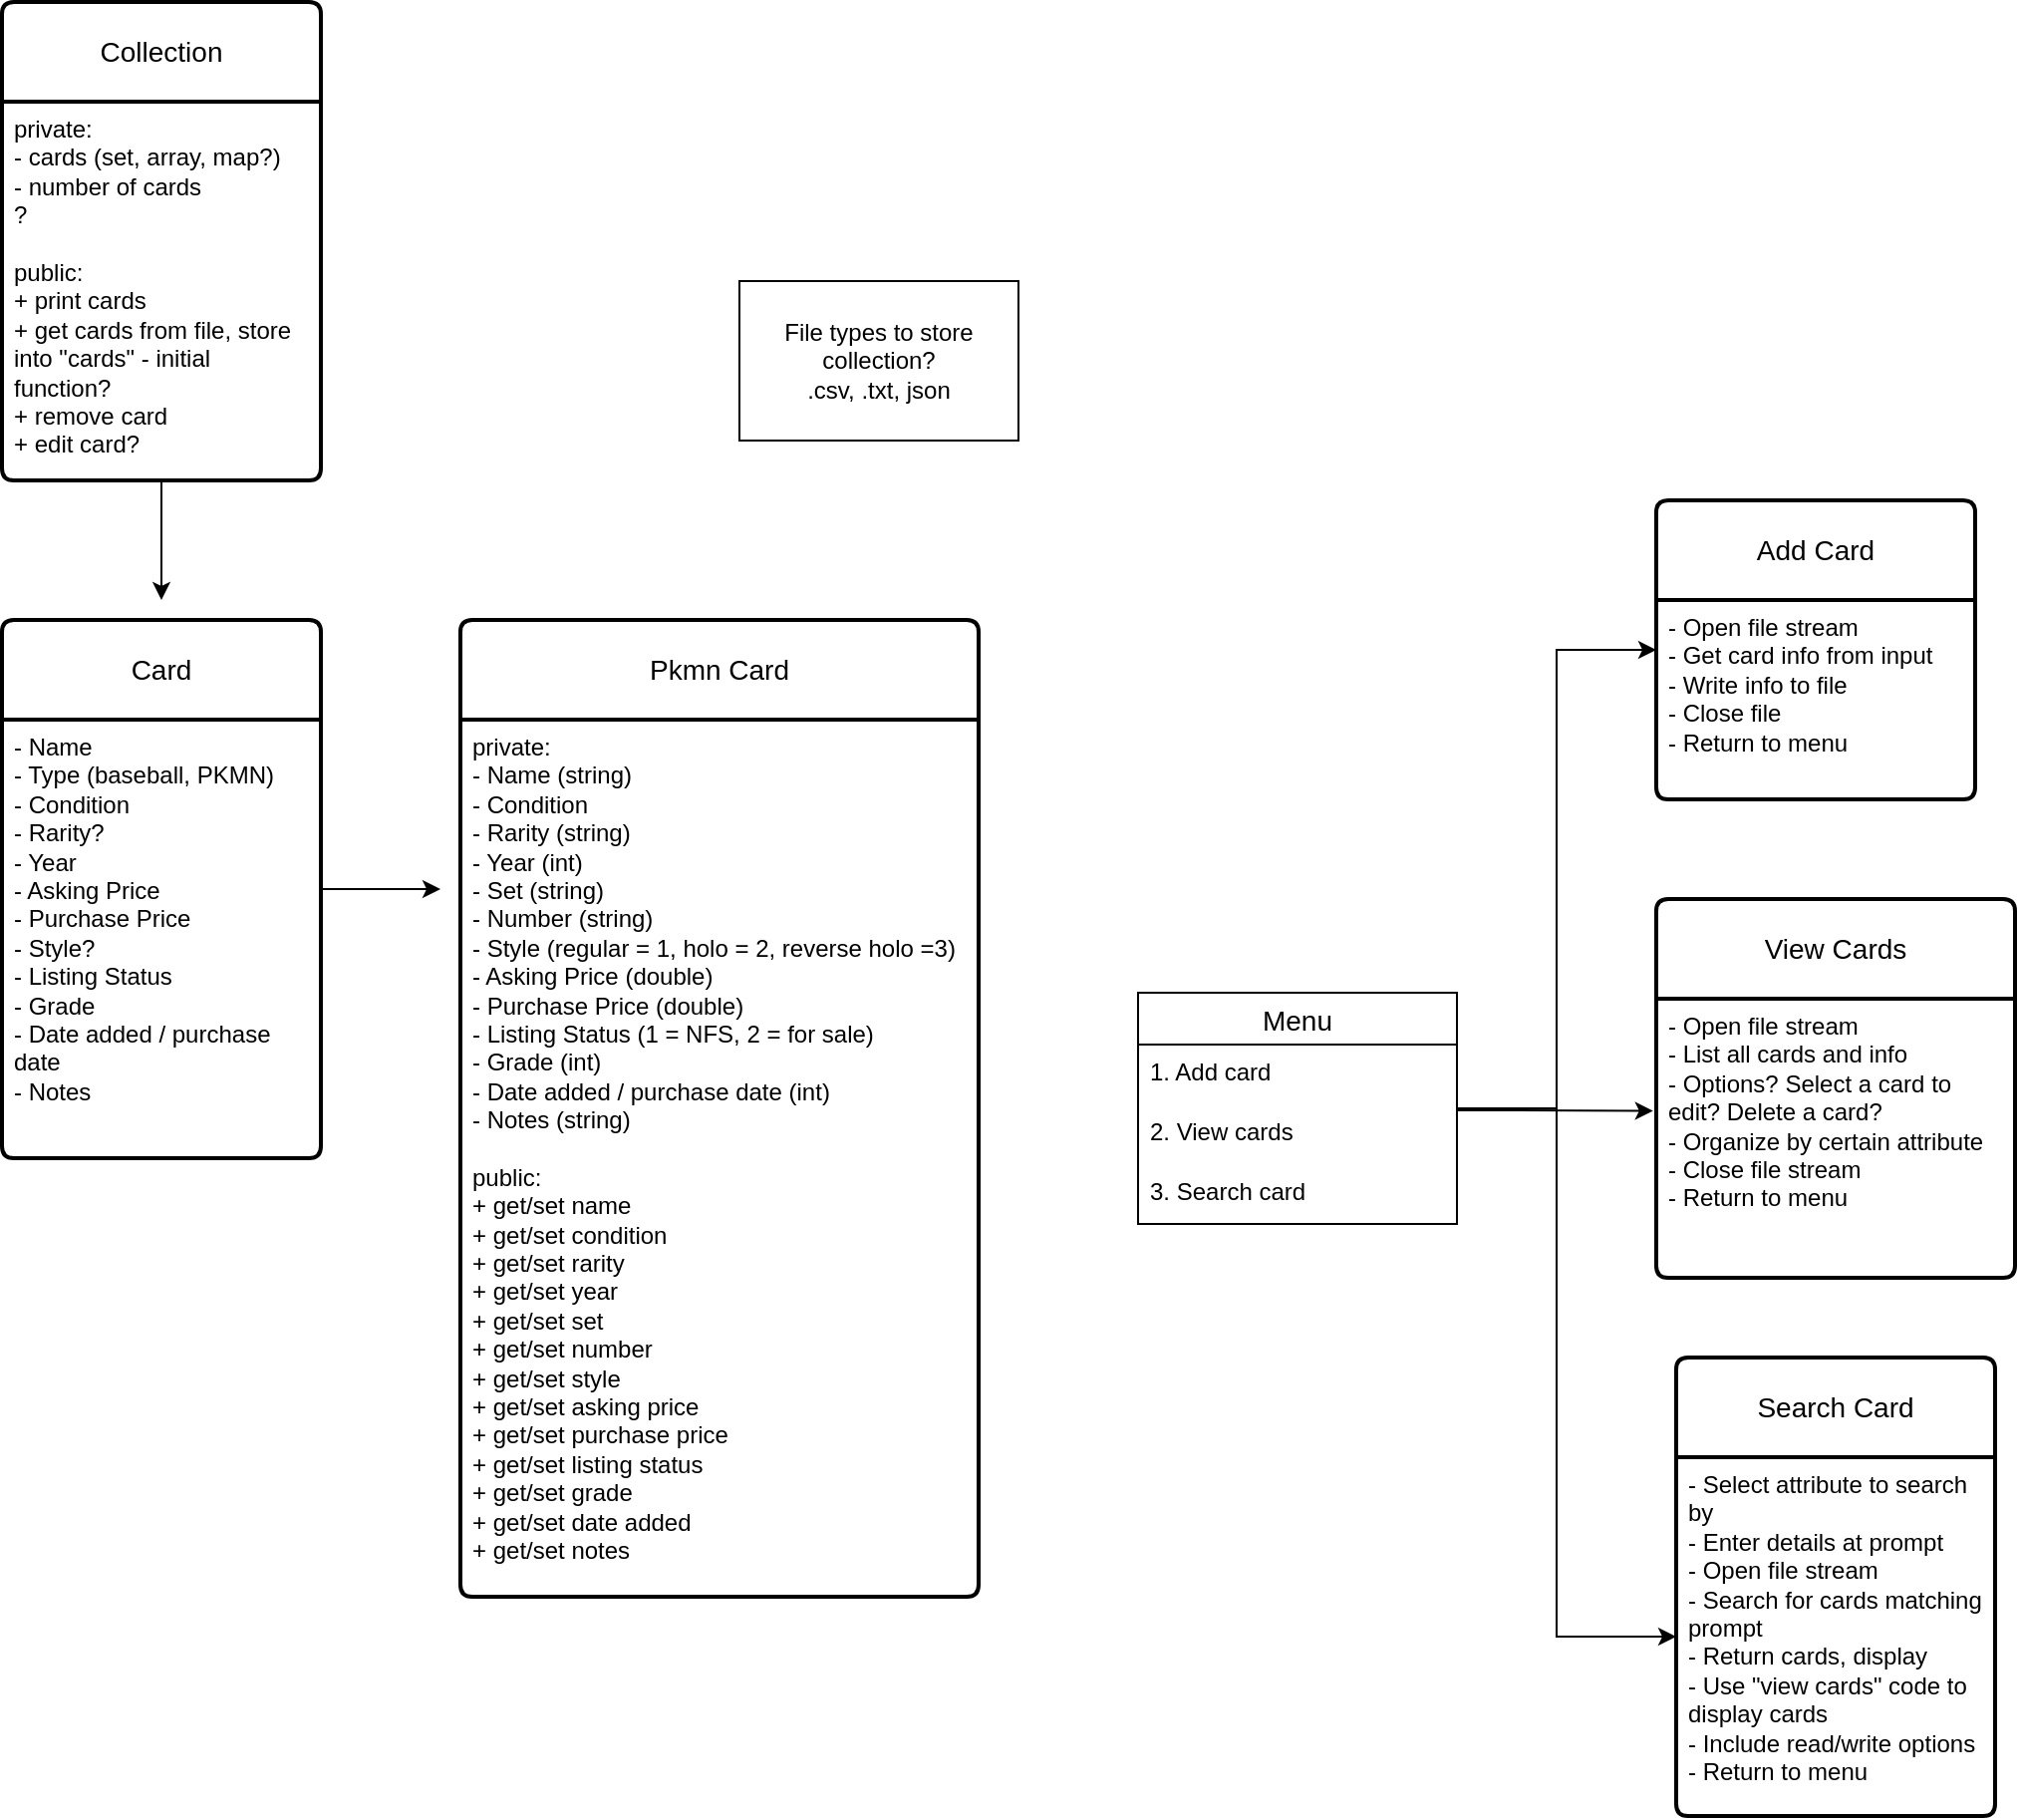<mxfile version="26.1.1">
  <diagram name="Page-1" id="TBWEaHZDqTqTLSFvn9rW">
    <mxGraphModel dx="1434" dy="1236" grid="1" gridSize="10" guides="1" tooltips="1" connect="1" arrows="1" fold="1" page="0" pageScale="1" pageWidth="850" pageHeight="1100" math="0" shadow="0">
      <root>
        <mxCell id="0" />
        <mxCell id="1" parent="0" />
        <mxCell id="VkHK6cN9bd1qnF7yUW9p-4" style="edgeStyle=orthogonalEdgeStyle;rounded=0;orthogonalLoop=1;jettySize=auto;html=1;" edge="1" parent="1" source="Hg8XZzx9IyjpiZ8rxDxT-1">
          <mxGeometry relative="1" as="geometry">
            <mxPoint x="230" y="365" as="targetPoint" />
          </mxGeometry>
        </mxCell>
        <mxCell id="Hg8XZzx9IyjpiZ8rxDxT-1" value="Card" style="swimlane;childLayout=stackLayout;horizontal=1;startSize=50;horizontalStack=0;rounded=1;fontSize=14;fontStyle=0;strokeWidth=2;resizeParent=0;resizeLast=1;shadow=0;dashed=0;align=center;arcSize=4;whiteSpace=wrap;html=1;" parent="1" vertex="1">
          <mxGeometry x="10" y="230" width="160" height="270" as="geometry">
            <mxRectangle x="220" y="90" width="70" height="50" as="alternateBounds" />
          </mxGeometry>
        </mxCell>
        <mxCell id="Hg8XZzx9IyjpiZ8rxDxT-2" value="- Name&lt;div&gt;- Type (baseball, PKMN)&lt;br&gt;&lt;div&gt;- Condition&lt;/div&gt;&lt;div&gt;- Rarity?&lt;/div&gt;&lt;div&gt;- Year&lt;/div&gt;&lt;div&gt;- Asking Price&lt;/div&gt;&lt;div&gt;- Purchase Price&lt;/div&gt;&lt;div&gt;- Style?&lt;/div&gt;&lt;div&gt;- Listing Status&lt;/div&gt;&lt;div&gt;- Grade&lt;/div&gt;&lt;div&gt;- Date added / purchase date&lt;/div&gt;&lt;div&gt;- Notes&lt;/div&gt;&lt;/div&gt;" style="align=left;strokeColor=none;fillColor=none;spacingLeft=4;spacingRight=4;fontSize=12;verticalAlign=top;resizable=0;rotatable=0;part=1;html=1;whiteSpace=wrap;" parent="Hg8XZzx9IyjpiZ8rxDxT-1" vertex="1">
          <mxGeometry y="50" width="160" height="220" as="geometry" />
        </mxCell>
        <mxCell id="Hg8XZzx9IyjpiZ8rxDxT-3" value="Pkmn Card" style="swimlane;childLayout=stackLayout;horizontal=1;startSize=50;horizontalStack=0;rounded=1;fontSize=14;fontStyle=0;strokeWidth=2;resizeParent=0;resizeLast=1;shadow=0;dashed=0;align=center;arcSize=4;whiteSpace=wrap;html=1;swimlaneLine=1;gradientColor=none;glass=0;" parent="1" vertex="1">
          <mxGeometry x="240" y="230" width="260" height="490" as="geometry">
            <mxRectangle x="220" y="230" width="70" height="50" as="alternateBounds" />
          </mxGeometry>
        </mxCell>
        <mxCell id="Hg8XZzx9IyjpiZ8rxDxT-4" value="&lt;div&gt;private:&lt;/div&gt;- Name (string)&lt;div&gt;- Condition&lt;br&gt;&lt;div&gt;- Rarity (string)&lt;/div&gt;&lt;div&gt;- Year (int)&lt;/div&gt;&lt;div&gt;- Set (string)&lt;/div&gt;&lt;div&gt;- Number (string)&lt;/div&gt;&lt;div&gt;- Style (regular = 1, holo = 2, reverse holo =3)&lt;/div&gt;&lt;div&gt;- Asking Price (double)&lt;/div&gt;&lt;div&gt;- Purchase Price (double)&lt;/div&gt;&lt;div&gt;- Listing Status (1 = NFS, 2 = for sale)&lt;/div&gt;&lt;div&gt;- Grade (int)&lt;/div&gt;&lt;div&gt;- Date added / purchase date (int)&lt;/div&gt;&lt;div&gt;- Notes (string)&lt;/div&gt;&lt;div&gt;&lt;br&gt;&lt;/div&gt;&lt;/div&gt;&lt;div&gt;public:&lt;/div&gt;&lt;div&gt;+ get/set name&lt;/div&gt;&lt;div&gt;+ get/set condition&lt;/div&gt;&lt;div&gt;+ get/set rarity&lt;/div&gt;&lt;div&gt;+ get/set year&lt;/div&gt;&lt;div&gt;+ get/set set&lt;/div&gt;&lt;div&gt;+ get/set number&lt;/div&gt;&lt;div&gt;+ get/set style&lt;/div&gt;&lt;div&gt;+ get/set asking price&lt;/div&gt;&lt;div&gt;+ get/set purchase price&lt;/div&gt;&lt;div&gt;+ get/set listing status&lt;/div&gt;&lt;div&gt;+ get/set grade&lt;/div&gt;&lt;div&gt;+ get/set date added&lt;/div&gt;&lt;div&gt;+ get/set notes&lt;/div&gt;" style="align=left;strokeColor=none;fillColor=none;spacingLeft=4;spacingRight=4;fontSize=12;verticalAlign=top;resizable=0;rotatable=0;part=1;html=1;whiteSpace=wrap;" parent="Hg8XZzx9IyjpiZ8rxDxT-3" vertex="1">
          <mxGeometry y="50" width="260" height="440" as="geometry" />
        </mxCell>
        <mxCell id="Hg8XZzx9IyjpiZ8rxDxT-24" style="edgeStyle=orthogonalEdgeStyle;rounded=0;orthogonalLoop=1;jettySize=auto;html=1;entryX=0;entryY=0.25;entryDx=0;entryDy=0;" parent="1" source="Hg8XZzx9IyjpiZ8rxDxT-5" target="Hg8XZzx9IyjpiZ8rxDxT-19" edge="1">
          <mxGeometry relative="1" as="geometry" />
        </mxCell>
        <mxCell id="Hg8XZzx9IyjpiZ8rxDxT-26" style="edgeStyle=orthogonalEdgeStyle;rounded=0;orthogonalLoop=1;jettySize=auto;html=1;entryX=0;entryY=0.5;entryDx=0;entryDy=0;" parent="1" source="Hg8XZzx9IyjpiZ8rxDxT-5" target="Hg8XZzx9IyjpiZ8rxDxT-23" edge="1">
          <mxGeometry relative="1" as="geometry">
            <Array as="points">
              <mxPoint x="790" y="475" />
              <mxPoint x="790" y="740" />
            </Array>
          </mxGeometry>
        </mxCell>
        <mxCell id="Hg8XZzx9IyjpiZ8rxDxT-5" value="Menu" style="swimlane;fontStyle=0;childLayout=stackLayout;horizontal=1;startSize=26;horizontalStack=0;resizeParent=1;resizeParentMax=0;resizeLast=0;collapsible=1;marginBottom=0;align=center;fontSize=14;" parent="1" vertex="1">
          <mxGeometry x="580" y="417" width="160" height="116" as="geometry">
            <mxRectangle x="670" y="384" width="80" height="30" as="alternateBounds" />
          </mxGeometry>
        </mxCell>
        <mxCell id="Hg8XZzx9IyjpiZ8rxDxT-6" value="1. Add card" style="text;strokeColor=none;fillColor=none;spacingLeft=4;spacingRight=4;overflow=hidden;rotatable=0;points=[[0,0.5],[1,0.5]];portConstraint=eastwest;fontSize=12;whiteSpace=wrap;html=1;" parent="Hg8XZzx9IyjpiZ8rxDxT-5" vertex="1">
          <mxGeometry y="26" width="160" height="30" as="geometry" />
        </mxCell>
        <mxCell id="Hg8XZzx9IyjpiZ8rxDxT-7" value="2. View cards" style="text;strokeColor=none;fillColor=none;spacingLeft=4;spacingRight=4;overflow=hidden;rotatable=0;points=[[0,0.5],[1,0.5]];portConstraint=eastwest;fontSize=12;whiteSpace=wrap;html=1;" parent="Hg8XZzx9IyjpiZ8rxDxT-5" vertex="1">
          <mxGeometry y="56" width="160" height="30" as="geometry" />
        </mxCell>
        <mxCell id="Hg8XZzx9IyjpiZ8rxDxT-8" value="3. Search card&lt;div&gt;&lt;br&gt;&lt;/div&gt;" style="text;strokeColor=none;fillColor=none;spacingLeft=4;spacingRight=4;overflow=hidden;rotatable=0;points=[[0,0.5],[1,0.5]];portConstraint=eastwest;fontSize=12;whiteSpace=wrap;html=1;" parent="Hg8XZzx9IyjpiZ8rxDxT-5" vertex="1">
          <mxGeometry y="86" width="160" height="30" as="geometry" />
        </mxCell>
        <mxCell id="Hg8XZzx9IyjpiZ8rxDxT-18" value="Add Card" style="swimlane;childLayout=stackLayout;horizontal=1;startSize=50;horizontalStack=0;rounded=1;fontSize=14;fontStyle=0;strokeWidth=2;resizeParent=0;resizeLast=1;shadow=0;dashed=0;align=center;arcSize=4;whiteSpace=wrap;html=1;" parent="1" vertex="1">
          <mxGeometry x="840" y="170" width="160" height="150" as="geometry" />
        </mxCell>
        <mxCell id="Hg8XZzx9IyjpiZ8rxDxT-19" value="- Open file stream&lt;div&gt;- Get card info from input&lt;/div&gt;&lt;div&gt;- Write info to file&lt;/div&gt;&lt;div&gt;- Close file&lt;/div&gt;&lt;div&gt;- Return to menu&lt;/div&gt;" style="align=left;strokeColor=none;fillColor=none;spacingLeft=4;spacingRight=4;fontSize=12;verticalAlign=top;resizable=0;rotatable=0;part=1;html=1;whiteSpace=wrap;" parent="Hg8XZzx9IyjpiZ8rxDxT-18" vertex="1">
          <mxGeometry y="50" width="160" height="100" as="geometry" />
        </mxCell>
        <mxCell id="Hg8XZzx9IyjpiZ8rxDxT-20" value="View Cards" style="swimlane;childLayout=stackLayout;horizontal=1;startSize=50;horizontalStack=0;rounded=1;fontSize=14;fontStyle=0;strokeWidth=2;resizeParent=0;resizeLast=1;shadow=0;dashed=0;align=center;arcSize=4;whiteSpace=wrap;html=1;" parent="1" vertex="1">
          <mxGeometry x="840" y="370" width="180" height="190" as="geometry" />
        </mxCell>
        <mxCell id="Hg8XZzx9IyjpiZ8rxDxT-21" value="- Open file stream&lt;div&gt;- List all cards and info&lt;/div&gt;&lt;div&gt;- Options? Select a card to edit? Delete a card?&lt;/div&gt;&lt;div&gt;- Organize by certain attribute&lt;/div&gt;&lt;div&gt;- Close file stream&lt;/div&gt;&lt;div&gt;- Return to menu&lt;/div&gt;" style="align=left;strokeColor=none;fillColor=none;spacingLeft=4;spacingRight=4;fontSize=12;verticalAlign=top;resizable=0;rotatable=0;part=1;html=1;whiteSpace=wrap;" parent="Hg8XZzx9IyjpiZ8rxDxT-20" vertex="1">
          <mxGeometry y="50" width="180" height="140" as="geometry" />
        </mxCell>
        <mxCell id="Hg8XZzx9IyjpiZ8rxDxT-22" value="Search Card" style="swimlane;childLayout=stackLayout;horizontal=1;startSize=50;horizontalStack=0;rounded=1;fontSize=14;fontStyle=0;strokeWidth=2;resizeParent=0;resizeLast=1;shadow=0;dashed=0;align=center;arcSize=4;whiteSpace=wrap;html=1;" parent="1" vertex="1">
          <mxGeometry x="850" y="600" width="160" height="230" as="geometry" />
        </mxCell>
        <mxCell id="Hg8XZzx9IyjpiZ8rxDxT-23" value="- Select attribute to search by&lt;div&gt;- Enter details at prompt&lt;/div&gt;&lt;div&gt;- Open file stream&lt;/div&gt;&lt;div&gt;- Search for cards matching prompt&lt;/div&gt;&lt;div&gt;- Return cards, display&lt;/div&gt;&lt;div&gt;- Use &quot;view cards&quot; code to display cards&lt;/div&gt;&lt;div&gt;- Include read/write options&lt;/div&gt;&lt;div&gt;- Return to menu&lt;/div&gt;" style="align=left;strokeColor=none;fillColor=none;spacingLeft=4;spacingRight=4;fontSize=12;verticalAlign=top;resizable=0;rotatable=0;part=1;html=1;whiteSpace=wrap;" parent="Hg8XZzx9IyjpiZ8rxDxT-22" vertex="1">
          <mxGeometry y="50" width="160" height="180" as="geometry" />
        </mxCell>
        <mxCell id="Hg8XZzx9IyjpiZ8rxDxT-25" style="edgeStyle=orthogonalEdgeStyle;rounded=0;orthogonalLoop=1;jettySize=auto;html=1;entryX=-0.009;entryY=0.402;entryDx=0;entryDy=0;entryPerimeter=0;" parent="1" source="Hg8XZzx9IyjpiZ8rxDxT-5" target="Hg8XZzx9IyjpiZ8rxDxT-21" edge="1">
          <mxGeometry relative="1" as="geometry">
            <Array as="points">
              <mxPoint x="760" y="476" />
              <mxPoint x="760" y="476" />
            </Array>
          </mxGeometry>
        </mxCell>
        <mxCell id="VkHK6cN9bd1qnF7yUW9p-1" value="Collection" style="swimlane;childLayout=stackLayout;horizontal=1;startSize=50;horizontalStack=0;rounded=1;fontSize=14;fontStyle=0;strokeWidth=2;resizeParent=0;resizeLast=1;shadow=0;dashed=0;align=center;arcSize=4;whiteSpace=wrap;html=1;" vertex="1" parent="1">
          <mxGeometry x="10" y="-80" width="160" height="240" as="geometry" />
        </mxCell>
        <mxCell id="VkHK6cN9bd1qnF7yUW9p-2" value="private:&lt;div&gt;- cards (set, array, map?)&lt;/div&gt;&lt;div&gt;- number of cards&lt;/div&gt;&lt;div&gt;?&lt;/div&gt;&lt;div&gt;&lt;br&gt;&lt;/div&gt;&lt;div&gt;public:&lt;/div&gt;&lt;div&gt;+ print cards&lt;/div&gt;&lt;div&gt;+ get cards from file, store into &quot;cards&quot; - initial function?&lt;/div&gt;&lt;div&gt;+ remove card&lt;/div&gt;&lt;div&gt;+ edit card?&lt;/div&gt;" style="align=left;strokeColor=none;fillColor=none;spacingLeft=4;spacingRight=4;fontSize=12;verticalAlign=top;resizable=0;rotatable=0;part=1;html=1;whiteSpace=wrap;" vertex="1" parent="VkHK6cN9bd1qnF7yUW9p-1">
          <mxGeometry y="50" width="160" height="190" as="geometry" />
        </mxCell>
        <mxCell id="VkHK6cN9bd1qnF7yUW9p-5" style="edgeStyle=orthogonalEdgeStyle;rounded=0;orthogonalLoop=1;jettySize=auto;html=1;" edge="1" parent="1" source="VkHK6cN9bd1qnF7yUW9p-2">
          <mxGeometry relative="1" as="geometry">
            <mxPoint x="90" y="220" as="targetPoint" />
          </mxGeometry>
        </mxCell>
        <mxCell id="VkHK6cN9bd1qnF7yUW9p-6" value="File types to store collection?&lt;div&gt;.csv, .txt, json&lt;/div&gt;" style="whiteSpace=wrap;html=1;" vertex="1" parent="1">
          <mxGeometry x="380" y="60" width="140" height="80" as="geometry" />
        </mxCell>
      </root>
    </mxGraphModel>
  </diagram>
</mxfile>
